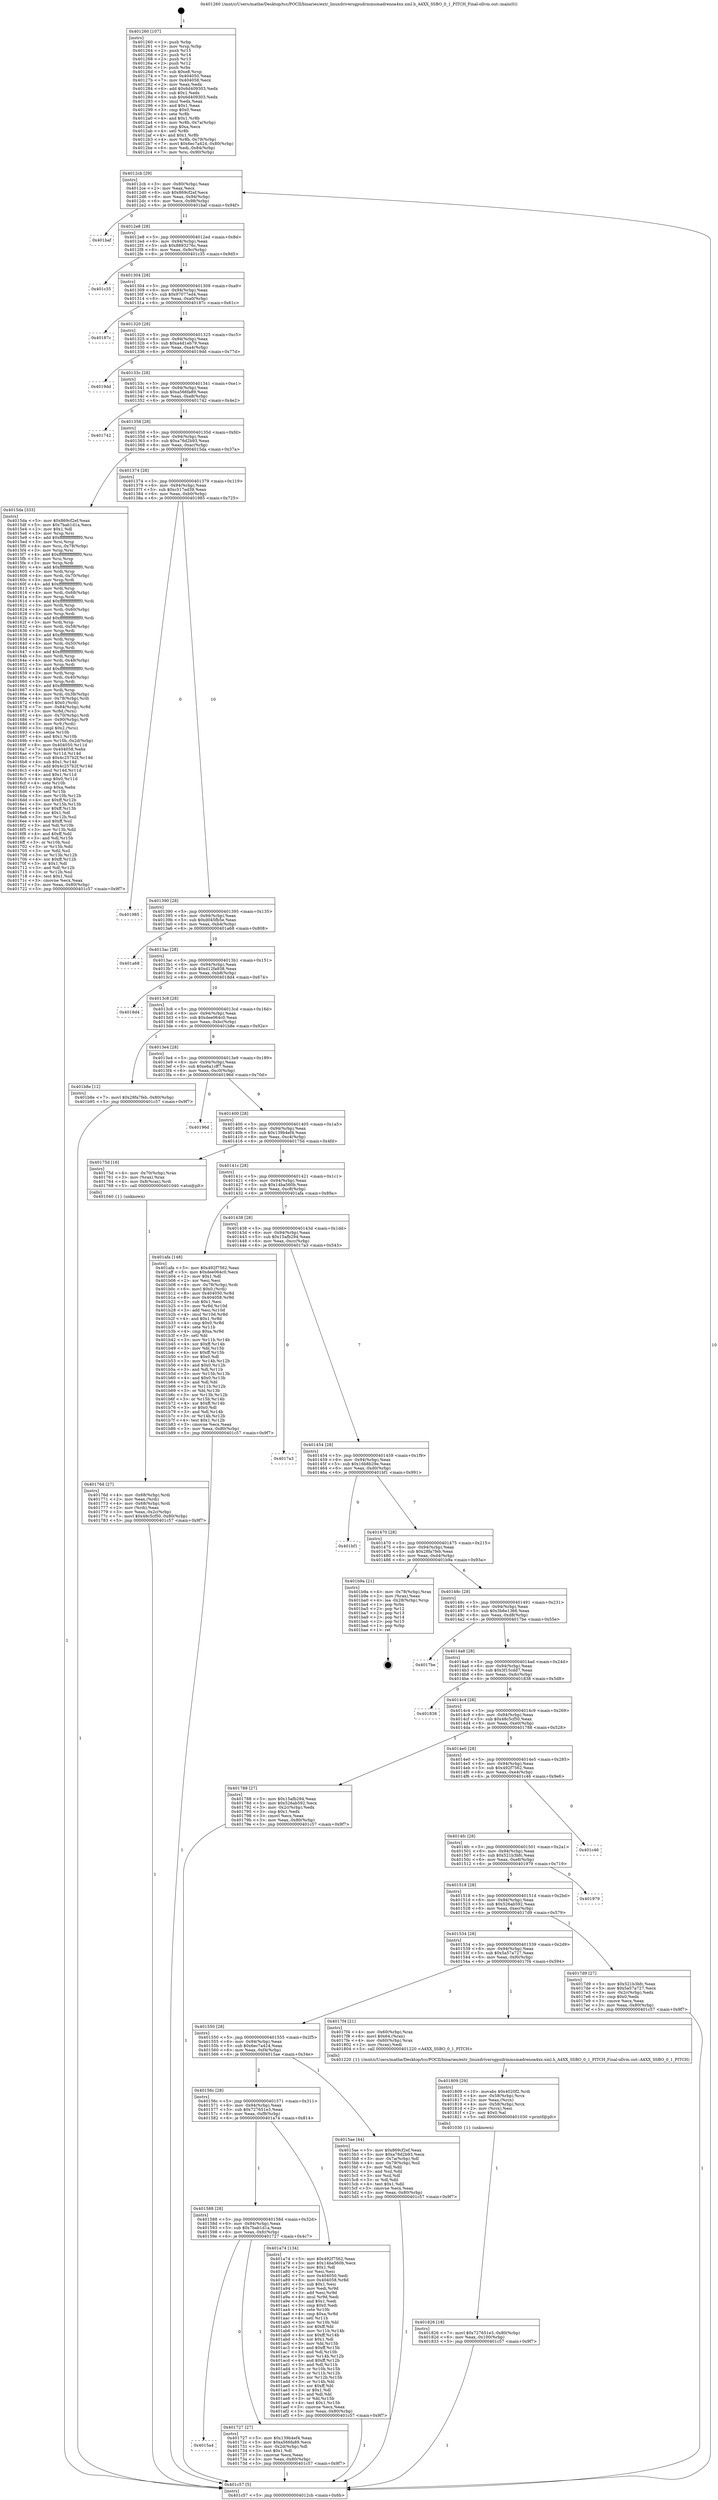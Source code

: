 digraph "0x401260" {
  label = "0x401260 (/mnt/c/Users/mathe/Desktop/tcc/POCII/binaries/extr_linuxdriversgpudrmmsmadrenoa4xx.xml.h_A4XX_SSBO_0_1_PITCH_Final-ollvm.out::main(0))"
  labelloc = "t"
  node[shape=record]

  Entry [label="",width=0.3,height=0.3,shape=circle,fillcolor=black,style=filled]
  "0x4012cb" [label="{
     0x4012cb [29]\l
     | [instrs]\l
     &nbsp;&nbsp;0x4012cb \<+3\>: mov -0x80(%rbp),%eax\l
     &nbsp;&nbsp;0x4012ce \<+2\>: mov %eax,%ecx\l
     &nbsp;&nbsp;0x4012d0 \<+6\>: sub $0x869cf2ef,%ecx\l
     &nbsp;&nbsp;0x4012d6 \<+6\>: mov %eax,-0x94(%rbp)\l
     &nbsp;&nbsp;0x4012dc \<+6\>: mov %ecx,-0x98(%rbp)\l
     &nbsp;&nbsp;0x4012e2 \<+6\>: je 0000000000401baf \<main+0x94f\>\l
  }"]
  "0x401baf" [label="{
     0x401baf\l
  }", style=dashed]
  "0x4012e8" [label="{
     0x4012e8 [28]\l
     | [instrs]\l
     &nbsp;&nbsp;0x4012e8 \<+5\>: jmp 00000000004012ed \<main+0x8d\>\l
     &nbsp;&nbsp;0x4012ed \<+6\>: mov -0x94(%rbp),%eax\l
     &nbsp;&nbsp;0x4012f3 \<+5\>: sub $0x8893276c,%eax\l
     &nbsp;&nbsp;0x4012f8 \<+6\>: mov %eax,-0x9c(%rbp)\l
     &nbsp;&nbsp;0x4012fe \<+6\>: je 0000000000401c35 \<main+0x9d5\>\l
  }"]
  Exit [label="",width=0.3,height=0.3,shape=circle,fillcolor=black,style=filled,peripheries=2]
  "0x401c35" [label="{
     0x401c35\l
  }", style=dashed]
  "0x401304" [label="{
     0x401304 [28]\l
     | [instrs]\l
     &nbsp;&nbsp;0x401304 \<+5\>: jmp 0000000000401309 \<main+0xa9\>\l
     &nbsp;&nbsp;0x401309 \<+6\>: mov -0x94(%rbp),%eax\l
     &nbsp;&nbsp;0x40130f \<+5\>: sub $0x97077ed4,%eax\l
     &nbsp;&nbsp;0x401314 \<+6\>: mov %eax,-0xa0(%rbp)\l
     &nbsp;&nbsp;0x40131a \<+6\>: je 000000000040187c \<main+0x61c\>\l
  }"]
  "0x401826" [label="{
     0x401826 [18]\l
     | [instrs]\l
     &nbsp;&nbsp;0x401826 \<+7\>: movl $0x727651e3,-0x80(%rbp)\l
     &nbsp;&nbsp;0x40182d \<+6\>: mov %eax,-0x100(%rbp)\l
     &nbsp;&nbsp;0x401833 \<+5\>: jmp 0000000000401c57 \<main+0x9f7\>\l
  }"]
  "0x40187c" [label="{
     0x40187c\l
  }", style=dashed]
  "0x401320" [label="{
     0x401320 [28]\l
     | [instrs]\l
     &nbsp;&nbsp;0x401320 \<+5\>: jmp 0000000000401325 \<main+0xc5\>\l
     &nbsp;&nbsp;0x401325 \<+6\>: mov -0x94(%rbp),%eax\l
     &nbsp;&nbsp;0x40132b \<+5\>: sub $0xa4d1eb79,%eax\l
     &nbsp;&nbsp;0x401330 \<+6\>: mov %eax,-0xa4(%rbp)\l
     &nbsp;&nbsp;0x401336 \<+6\>: je 00000000004019dd \<main+0x77d\>\l
  }"]
  "0x401809" [label="{
     0x401809 [29]\l
     | [instrs]\l
     &nbsp;&nbsp;0x401809 \<+10\>: movabs $0x4020f2,%rdi\l
     &nbsp;&nbsp;0x401813 \<+4\>: mov -0x58(%rbp),%rcx\l
     &nbsp;&nbsp;0x401817 \<+2\>: mov %eax,(%rcx)\l
     &nbsp;&nbsp;0x401819 \<+4\>: mov -0x58(%rbp),%rcx\l
     &nbsp;&nbsp;0x40181d \<+2\>: mov (%rcx),%esi\l
     &nbsp;&nbsp;0x40181f \<+2\>: mov $0x0,%al\l
     &nbsp;&nbsp;0x401821 \<+5\>: call 0000000000401030 \<printf@plt\>\l
     | [calls]\l
     &nbsp;&nbsp;0x401030 \{1\} (unknown)\l
  }"]
  "0x4019dd" [label="{
     0x4019dd\l
  }", style=dashed]
  "0x40133c" [label="{
     0x40133c [28]\l
     | [instrs]\l
     &nbsp;&nbsp;0x40133c \<+5\>: jmp 0000000000401341 \<main+0xe1\>\l
     &nbsp;&nbsp;0x401341 \<+6\>: mov -0x94(%rbp),%eax\l
     &nbsp;&nbsp;0x401347 \<+5\>: sub $0xa566fa89,%eax\l
     &nbsp;&nbsp;0x40134c \<+6\>: mov %eax,-0xa8(%rbp)\l
     &nbsp;&nbsp;0x401352 \<+6\>: je 0000000000401742 \<main+0x4e2\>\l
  }"]
  "0x40176d" [label="{
     0x40176d [27]\l
     | [instrs]\l
     &nbsp;&nbsp;0x40176d \<+4\>: mov -0x68(%rbp),%rdi\l
     &nbsp;&nbsp;0x401771 \<+2\>: mov %eax,(%rdi)\l
     &nbsp;&nbsp;0x401773 \<+4\>: mov -0x68(%rbp),%rdi\l
     &nbsp;&nbsp;0x401777 \<+2\>: mov (%rdi),%eax\l
     &nbsp;&nbsp;0x401779 \<+3\>: mov %eax,-0x2c(%rbp)\l
     &nbsp;&nbsp;0x40177c \<+7\>: movl $0x48c5cf50,-0x80(%rbp)\l
     &nbsp;&nbsp;0x401783 \<+5\>: jmp 0000000000401c57 \<main+0x9f7\>\l
  }"]
  "0x401742" [label="{
     0x401742\l
  }", style=dashed]
  "0x401358" [label="{
     0x401358 [28]\l
     | [instrs]\l
     &nbsp;&nbsp;0x401358 \<+5\>: jmp 000000000040135d \<main+0xfd\>\l
     &nbsp;&nbsp;0x40135d \<+6\>: mov -0x94(%rbp),%eax\l
     &nbsp;&nbsp;0x401363 \<+5\>: sub $0xa76d2b93,%eax\l
     &nbsp;&nbsp;0x401368 \<+6\>: mov %eax,-0xac(%rbp)\l
     &nbsp;&nbsp;0x40136e \<+6\>: je 00000000004015da \<main+0x37a\>\l
  }"]
  "0x4015a4" [label="{
     0x4015a4\l
  }", style=dashed]
  "0x4015da" [label="{
     0x4015da [333]\l
     | [instrs]\l
     &nbsp;&nbsp;0x4015da \<+5\>: mov $0x869cf2ef,%eax\l
     &nbsp;&nbsp;0x4015df \<+5\>: mov $0x7bab1d1a,%ecx\l
     &nbsp;&nbsp;0x4015e4 \<+2\>: mov $0x1,%dl\l
     &nbsp;&nbsp;0x4015e6 \<+3\>: mov %rsp,%rsi\l
     &nbsp;&nbsp;0x4015e9 \<+4\>: add $0xfffffffffffffff0,%rsi\l
     &nbsp;&nbsp;0x4015ed \<+3\>: mov %rsi,%rsp\l
     &nbsp;&nbsp;0x4015f0 \<+4\>: mov %rsi,-0x78(%rbp)\l
     &nbsp;&nbsp;0x4015f4 \<+3\>: mov %rsp,%rsi\l
     &nbsp;&nbsp;0x4015f7 \<+4\>: add $0xfffffffffffffff0,%rsi\l
     &nbsp;&nbsp;0x4015fb \<+3\>: mov %rsi,%rsp\l
     &nbsp;&nbsp;0x4015fe \<+3\>: mov %rsp,%rdi\l
     &nbsp;&nbsp;0x401601 \<+4\>: add $0xfffffffffffffff0,%rdi\l
     &nbsp;&nbsp;0x401605 \<+3\>: mov %rdi,%rsp\l
     &nbsp;&nbsp;0x401608 \<+4\>: mov %rdi,-0x70(%rbp)\l
     &nbsp;&nbsp;0x40160c \<+3\>: mov %rsp,%rdi\l
     &nbsp;&nbsp;0x40160f \<+4\>: add $0xfffffffffffffff0,%rdi\l
     &nbsp;&nbsp;0x401613 \<+3\>: mov %rdi,%rsp\l
     &nbsp;&nbsp;0x401616 \<+4\>: mov %rdi,-0x68(%rbp)\l
     &nbsp;&nbsp;0x40161a \<+3\>: mov %rsp,%rdi\l
     &nbsp;&nbsp;0x40161d \<+4\>: add $0xfffffffffffffff0,%rdi\l
     &nbsp;&nbsp;0x401621 \<+3\>: mov %rdi,%rsp\l
     &nbsp;&nbsp;0x401624 \<+4\>: mov %rdi,-0x60(%rbp)\l
     &nbsp;&nbsp;0x401628 \<+3\>: mov %rsp,%rdi\l
     &nbsp;&nbsp;0x40162b \<+4\>: add $0xfffffffffffffff0,%rdi\l
     &nbsp;&nbsp;0x40162f \<+3\>: mov %rdi,%rsp\l
     &nbsp;&nbsp;0x401632 \<+4\>: mov %rdi,-0x58(%rbp)\l
     &nbsp;&nbsp;0x401636 \<+3\>: mov %rsp,%rdi\l
     &nbsp;&nbsp;0x401639 \<+4\>: add $0xfffffffffffffff0,%rdi\l
     &nbsp;&nbsp;0x40163d \<+3\>: mov %rdi,%rsp\l
     &nbsp;&nbsp;0x401640 \<+4\>: mov %rdi,-0x50(%rbp)\l
     &nbsp;&nbsp;0x401644 \<+3\>: mov %rsp,%rdi\l
     &nbsp;&nbsp;0x401647 \<+4\>: add $0xfffffffffffffff0,%rdi\l
     &nbsp;&nbsp;0x40164b \<+3\>: mov %rdi,%rsp\l
     &nbsp;&nbsp;0x40164e \<+4\>: mov %rdi,-0x48(%rbp)\l
     &nbsp;&nbsp;0x401652 \<+3\>: mov %rsp,%rdi\l
     &nbsp;&nbsp;0x401655 \<+4\>: add $0xfffffffffffffff0,%rdi\l
     &nbsp;&nbsp;0x401659 \<+3\>: mov %rdi,%rsp\l
     &nbsp;&nbsp;0x40165c \<+4\>: mov %rdi,-0x40(%rbp)\l
     &nbsp;&nbsp;0x401660 \<+3\>: mov %rsp,%rdi\l
     &nbsp;&nbsp;0x401663 \<+4\>: add $0xfffffffffffffff0,%rdi\l
     &nbsp;&nbsp;0x401667 \<+3\>: mov %rdi,%rsp\l
     &nbsp;&nbsp;0x40166a \<+4\>: mov %rdi,-0x38(%rbp)\l
     &nbsp;&nbsp;0x40166e \<+4\>: mov -0x78(%rbp),%rdi\l
     &nbsp;&nbsp;0x401672 \<+6\>: movl $0x0,(%rdi)\l
     &nbsp;&nbsp;0x401678 \<+7\>: mov -0x84(%rbp),%r8d\l
     &nbsp;&nbsp;0x40167f \<+3\>: mov %r8d,(%rsi)\l
     &nbsp;&nbsp;0x401682 \<+4\>: mov -0x70(%rbp),%rdi\l
     &nbsp;&nbsp;0x401686 \<+7\>: mov -0x90(%rbp),%r9\l
     &nbsp;&nbsp;0x40168d \<+3\>: mov %r9,(%rdi)\l
     &nbsp;&nbsp;0x401690 \<+3\>: cmpl $0x2,(%rsi)\l
     &nbsp;&nbsp;0x401693 \<+4\>: setne %r10b\l
     &nbsp;&nbsp;0x401697 \<+4\>: and $0x1,%r10b\l
     &nbsp;&nbsp;0x40169b \<+4\>: mov %r10b,-0x2d(%rbp)\l
     &nbsp;&nbsp;0x40169f \<+8\>: mov 0x404050,%r11d\l
     &nbsp;&nbsp;0x4016a7 \<+7\>: mov 0x404058,%ebx\l
     &nbsp;&nbsp;0x4016ae \<+3\>: mov %r11d,%r14d\l
     &nbsp;&nbsp;0x4016b1 \<+7\>: sub $0x4c257b2f,%r14d\l
     &nbsp;&nbsp;0x4016b8 \<+4\>: sub $0x1,%r14d\l
     &nbsp;&nbsp;0x4016bc \<+7\>: add $0x4c257b2f,%r14d\l
     &nbsp;&nbsp;0x4016c3 \<+4\>: imul %r14d,%r11d\l
     &nbsp;&nbsp;0x4016c7 \<+4\>: and $0x1,%r11d\l
     &nbsp;&nbsp;0x4016cb \<+4\>: cmp $0x0,%r11d\l
     &nbsp;&nbsp;0x4016cf \<+4\>: sete %r10b\l
     &nbsp;&nbsp;0x4016d3 \<+3\>: cmp $0xa,%ebx\l
     &nbsp;&nbsp;0x4016d6 \<+4\>: setl %r15b\l
     &nbsp;&nbsp;0x4016da \<+3\>: mov %r10b,%r12b\l
     &nbsp;&nbsp;0x4016dd \<+4\>: xor $0xff,%r12b\l
     &nbsp;&nbsp;0x4016e1 \<+3\>: mov %r15b,%r13b\l
     &nbsp;&nbsp;0x4016e4 \<+4\>: xor $0xff,%r13b\l
     &nbsp;&nbsp;0x4016e8 \<+3\>: xor $0x1,%dl\l
     &nbsp;&nbsp;0x4016eb \<+3\>: mov %r12b,%sil\l
     &nbsp;&nbsp;0x4016ee \<+4\>: and $0xff,%sil\l
     &nbsp;&nbsp;0x4016f2 \<+3\>: and %dl,%r10b\l
     &nbsp;&nbsp;0x4016f5 \<+3\>: mov %r13b,%dil\l
     &nbsp;&nbsp;0x4016f8 \<+4\>: and $0xff,%dil\l
     &nbsp;&nbsp;0x4016fc \<+3\>: and %dl,%r15b\l
     &nbsp;&nbsp;0x4016ff \<+3\>: or %r10b,%sil\l
     &nbsp;&nbsp;0x401702 \<+3\>: or %r15b,%dil\l
     &nbsp;&nbsp;0x401705 \<+3\>: xor %dil,%sil\l
     &nbsp;&nbsp;0x401708 \<+3\>: or %r13b,%r12b\l
     &nbsp;&nbsp;0x40170b \<+4\>: xor $0xff,%r12b\l
     &nbsp;&nbsp;0x40170f \<+3\>: or $0x1,%dl\l
     &nbsp;&nbsp;0x401712 \<+3\>: and %dl,%r12b\l
     &nbsp;&nbsp;0x401715 \<+3\>: or %r12b,%sil\l
     &nbsp;&nbsp;0x401718 \<+4\>: test $0x1,%sil\l
     &nbsp;&nbsp;0x40171c \<+3\>: cmovne %ecx,%eax\l
     &nbsp;&nbsp;0x40171f \<+3\>: mov %eax,-0x80(%rbp)\l
     &nbsp;&nbsp;0x401722 \<+5\>: jmp 0000000000401c57 \<main+0x9f7\>\l
  }"]
  "0x401374" [label="{
     0x401374 [28]\l
     | [instrs]\l
     &nbsp;&nbsp;0x401374 \<+5\>: jmp 0000000000401379 \<main+0x119\>\l
     &nbsp;&nbsp;0x401379 \<+6\>: mov -0x94(%rbp),%eax\l
     &nbsp;&nbsp;0x40137f \<+5\>: sub $0xc517ed39,%eax\l
     &nbsp;&nbsp;0x401384 \<+6\>: mov %eax,-0xb0(%rbp)\l
     &nbsp;&nbsp;0x40138a \<+6\>: je 0000000000401985 \<main+0x725\>\l
  }"]
  "0x401727" [label="{
     0x401727 [27]\l
     | [instrs]\l
     &nbsp;&nbsp;0x401727 \<+5\>: mov $0x139b4ef4,%eax\l
     &nbsp;&nbsp;0x40172c \<+5\>: mov $0xa566fa89,%ecx\l
     &nbsp;&nbsp;0x401731 \<+3\>: mov -0x2d(%rbp),%dl\l
     &nbsp;&nbsp;0x401734 \<+3\>: test $0x1,%dl\l
     &nbsp;&nbsp;0x401737 \<+3\>: cmovne %ecx,%eax\l
     &nbsp;&nbsp;0x40173a \<+3\>: mov %eax,-0x80(%rbp)\l
     &nbsp;&nbsp;0x40173d \<+5\>: jmp 0000000000401c57 \<main+0x9f7\>\l
  }"]
  "0x401985" [label="{
     0x401985\l
  }", style=dashed]
  "0x401390" [label="{
     0x401390 [28]\l
     | [instrs]\l
     &nbsp;&nbsp;0x401390 \<+5\>: jmp 0000000000401395 \<main+0x135\>\l
     &nbsp;&nbsp;0x401395 \<+6\>: mov -0x94(%rbp),%eax\l
     &nbsp;&nbsp;0x40139b \<+5\>: sub $0xd045fb5e,%eax\l
     &nbsp;&nbsp;0x4013a0 \<+6\>: mov %eax,-0xb4(%rbp)\l
     &nbsp;&nbsp;0x4013a6 \<+6\>: je 0000000000401a68 \<main+0x808\>\l
  }"]
  "0x401588" [label="{
     0x401588 [28]\l
     | [instrs]\l
     &nbsp;&nbsp;0x401588 \<+5\>: jmp 000000000040158d \<main+0x32d\>\l
     &nbsp;&nbsp;0x40158d \<+6\>: mov -0x94(%rbp),%eax\l
     &nbsp;&nbsp;0x401593 \<+5\>: sub $0x7bab1d1a,%eax\l
     &nbsp;&nbsp;0x401598 \<+6\>: mov %eax,-0xfc(%rbp)\l
     &nbsp;&nbsp;0x40159e \<+6\>: je 0000000000401727 \<main+0x4c7\>\l
  }"]
  "0x401a68" [label="{
     0x401a68\l
  }", style=dashed]
  "0x4013ac" [label="{
     0x4013ac [28]\l
     | [instrs]\l
     &nbsp;&nbsp;0x4013ac \<+5\>: jmp 00000000004013b1 \<main+0x151\>\l
     &nbsp;&nbsp;0x4013b1 \<+6\>: mov -0x94(%rbp),%eax\l
     &nbsp;&nbsp;0x4013b7 \<+5\>: sub $0xd12fa938,%eax\l
     &nbsp;&nbsp;0x4013bc \<+6\>: mov %eax,-0xb8(%rbp)\l
     &nbsp;&nbsp;0x4013c2 \<+6\>: je 00000000004018d4 \<main+0x674\>\l
  }"]
  "0x401a74" [label="{
     0x401a74 [134]\l
     | [instrs]\l
     &nbsp;&nbsp;0x401a74 \<+5\>: mov $0x492f7562,%eax\l
     &nbsp;&nbsp;0x401a79 \<+5\>: mov $0x14ba560b,%ecx\l
     &nbsp;&nbsp;0x401a7e \<+2\>: mov $0x1,%dl\l
     &nbsp;&nbsp;0x401a80 \<+2\>: xor %esi,%esi\l
     &nbsp;&nbsp;0x401a82 \<+7\>: mov 0x404050,%edi\l
     &nbsp;&nbsp;0x401a89 \<+8\>: mov 0x404058,%r8d\l
     &nbsp;&nbsp;0x401a91 \<+3\>: sub $0x1,%esi\l
     &nbsp;&nbsp;0x401a94 \<+3\>: mov %edi,%r9d\l
     &nbsp;&nbsp;0x401a97 \<+3\>: add %esi,%r9d\l
     &nbsp;&nbsp;0x401a9a \<+4\>: imul %r9d,%edi\l
     &nbsp;&nbsp;0x401a9e \<+3\>: and $0x1,%edi\l
     &nbsp;&nbsp;0x401aa1 \<+3\>: cmp $0x0,%edi\l
     &nbsp;&nbsp;0x401aa4 \<+4\>: sete %r10b\l
     &nbsp;&nbsp;0x401aa8 \<+4\>: cmp $0xa,%r8d\l
     &nbsp;&nbsp;0x401aac \<+4\>: setl %r11b\l
     &nbsp;&nbsp;0x401ab0 \<+3\>: mov %r10b,%bl\l
     &nbsp;&nbsp;0x401ab3 \<+3\>: xor $0xff,%bl\l
     &nbsp;&nbsp;0x401ab6 \<+3\>: mov %r11b,%r14b\l
     &nbsp;&nbsp;0x401ab9 \<+4\>: xor $0xff,%r14b\l
     &nbsp;&nbsp;0x401abd \<+3\>: xor $0x1,%dl\l
     &nbsp;&nbsp;0x401ac0 \<+3\>: mov %bl,%r15b\l
     &nbsp;&nbsp;0x401ac3 \<+4\>: and $0xff,%r15b\l
     &nbsp;&nbsp;0x401ac7 \<+3\>: and %dl,%r10b\l
     &nbsp;&nbsp;0x401aca \<+3\>: mov %r14b,%r12b\l
     &nbsp;&nbsp;0x401acd \<+4\>: and $0xff,%r12b\l
     &nbsp;&nbsp;0x401ad1 \<+3\>: and %dl,%r11b\l
     &nbsp;&nbsp;0x401ad4 \<+3\>: or %r10b,%r15b\l
     &nbsp;&nbsp;0x401ad7 \<+3\>: or %r11b,%r12b\l
     &nbsp;&nbsp;0x401ada \<+3\>: xor %r12b,%r15b\l
     &nbsp;&nbsp;0x401add \<+3\>: or %r14b,%bl\l
     &nbsp;&nbsp;0x401ae0 \<+3\>: xor $0xff,%bl\l
     &nbsp;&nbsp;0x401ae3 \<+3\>: or $0x1,%dl\l
     &nbsp;&nbsp;0x401ae6 \<+2\>: and %dl,%bl\l
     &nbsp;&nbsp;0x401ae8 \<+3\>: or %bl,%r15b\l
     &nbsp;&nbsp;0x401aeb \<+4\>: test $0x1,%r15b\l
     &nbsp;&nbsp;0x401aef \<+3\>: cmovne %ecx,%eax\l
     &nbsp;&nbsp;0x401af2 \<+3\>: mov %eax,-0x80(%rbp)\l
     &nbsp;&nbsp;0x401af5 \<+5\>: jmp 0000000000401c57 \<main+0x9f7\>\l
  }"]
  "0x4018d4" [label="{
     0x4018d4\l
  }", style=dashed]
  "0x4013c8" [label="{
     0x4013c8 [28]\l
     | [instrs]\l
     &nbsp;&nbsp;0x4013c8 \<+5\>: jmp 00000000004013cd \<main+0x16d\>\l
     &nbsp;&nbsp;0x4013cd \<+6\>: mov -0x94(%rbp),%eax\l
     &nbsp;&nbsp;0x4013d3 \<+5\>: sub $0xdee064c0,%eax\l
     &nbsp;&nbsp;0x4013d8 \<+6\>: mov %eax,-0xbc(%rbp)\l
     &nbsp;&nbsp;0x4013de \<+6\>: je 0000000000401b8e \<main+0x92e\>\l
  }"]
  "0x401260" [label="{
     0x401260 [107]\l
     | [instrs]\l
     &nbsp;&nbsp;0x401260 \<+1\>: push %rbp\l
     &nbsp;&nbsp;0x401261 \<+3\>: mov %rsp,%rbp\l
     &nbsp;&nbsp;0x401264 \<+2\>: push %r15\l
     &nbsp;&nbsp;0x401266 \<+2\>: push %r14\l
     &nbsp;&nbsp;0x401268 \<+2\>: push %r13\l
     &nbsp;&nbsp;0x40126a \<+2\>: push %r12\l
     &nbsp;&nbsp;0x40126c \<+1\>: push %rbx\l
     &nbsp;&nbsp;0x40126d \<+7\>: sub $0xe8,%rsp\l
     &nbsp;&nbsp;0x401274 \<+7\>: mov 0x404050,%eax\l
     &nbsp;&nbsp;0x40127b \<+7\>: mov 0x404058,%ecx\l
     &nbsp;&nbsp;0x401282 \<+2\>: mov %eax,%edx\l
     &nbsp;&nbsp;0x401284 \<+6\>: add $0x6d409303,%edx\l
     &nbsp;&nbsp;0x40128a \<+3\>: sub $0x1,%edx\l
     &nbsp;&nbsp;0x40128d \<+6\>: sub $0x6d409303,%edx\l
     &nbsp;&nbsp;0x401293 \<+3\>: imul %edx,%eax\l
     &nbsp;&nbsp;0x401296 \<+3\>: and $0x1,%eax\l
     &nbsp;&nbsp;0x401299 \<+3\>: cmp $0x0,%eax\l
     &nbsp;&nbsp;0x40129c \<+4\>: sete %r8b\l
     &nbsp;&nbsp;0x4012a0 \<+4\>: and $0x1,%r8b\l
     &nbsp;&nbsp;0x4012a4 \<+4\>: mov %r8b,-0x7a(%rbp)\l
     &nbsp;&nbsp;0x4012a8 \<+3\>: cmp $0xa,%ecx\l
     &nbsp;&nbsp;0x4012ab \<+4\>: setl %r8b\l
     &nbsp;&nbsp;0x4012af \<+4\>: and $0x1,%r8b\l
     &nbsp;&nbsp;0x4012b3 \<+4\>: mov %r8b,-0x79(%rbp)\l
     &nbsp;&nbsp;0x4012b7 \<+7\>: movl $0x6ec7a424,-0x80(%rbp)\l
     &nbsp;&nbsp;0x4012be \<+6\>: mov %edi,-0x84(%rbp)\l
     &nbsp;&nbsp;0x4012c4 \<+7\>: mov %rsi,-0x90(%rbp)\l
  }"]
  "0x401b8e" [label="{
     0x401b8e [12]\l
     | [instrs]\l
     &nbsp;&nbsp;0x401b8e \<+7\>: movl $0x28fa7feb,-0x80(%rbp)\l
     &nbsp;&nbsp;0x401b95 \<+5\>: jmp 0000000000401c57 \<main+0x9f7\>\l
  }"]
  "0x4013e4" [label="{
     0x4013e4 [28]\l
     | [instrs]\l
     &nbsp;&nbsp;0x4013e4 \<+5\>: jmp 00000000004013e9 \<main+0x189\>\l
     &nbsp;&nbsp;0x4013e9 \<+6\>: mov -0x94(%rbp),%eax\l
     &nbsp;&nbsp;0x4013ef \<+5\>: sub $0xe6a1cff7,%eax\l
     &nbsp;&nbsp;0x4013f4 \<+6\>: mov %eax,-0xc0(%rbp)\l
     &nbsp;&nbsp;0x4013fa \<+6\>: je 000000000040196d \<main+0x70d\>\l
  }"]
  "0x401c57" [label="{
     0x401c57 [5]\l
     | [instrs]\l
     &nbsp;&nbsp;0x401c57 \<+5\>: jmp 00000000004012cb \<main+0x6b\>\l
  }"]
  "0x40196d" [label="{
     0x40196d\l
  }", style=dashed]
  "0x401400" [label="{
     0x401400 [28]\l
     | [instrs]\l
     &nbsp;&nbsp;0x401400 \<+5\>: jmp 0000000000401405 \<main+0x1a5\>\l
     &nbsp;&nbsp;0x401405 \<+6\>: mov -0x94(%rbp),%eax\l
     &nbsp;&nbsp;0x40140b \<+5\>: sub $0x139b4ef4,%eax\l
     &nbsp;&nbsp;0x401410 \<+6\>: mov %eax,-0xc4(%rbp)\l
     &nbsp;&nbsp;0x401416 \<+6\>: je 000000000040175d \<main+0x4fd\>\l
  }"]
  "0x40156c" [label="{
     0x40156c [28]\l
     | [instrs]\l
     &nbsp;&nbsp;0x40156c \<+5\>: jmp 0000000000401571 \<main+0x311\>\l
     &nbsp;&nbsp;0x401571 \<+6\>: mov -0x94(%rbp),%eax\l
     &nbsp;&nbsp;0x401577 \<+5\>: sub $0x727651e3,%eax\l
     &nbsp;&nbsp;0x40157c \<+6\>: mov %eax,-0xf8(%rbp)\l
     &nbsp;&nbsp;0x401582 \<+6\>: je 0000000000401a74 \<main+0x814\>\l
  }"]
  "0x40175d" [label="{
     0x40175d [16]\l
     | [instrs]\l
     &nbsp;&nbsp;0x40175d \<+4\>: mov -0x70(%rbp),%rax\l
     &nbsp;&nbsp;0x401761 \<+3\>: mov (%rax),%rax\l
     &nbsp;&nbsp;0x401764 \<+4\>: mov 0x8(%rax),%rdi\l
     &nbsp;&nbsp;0x401768 \<+5\>: call 0000000000401040 \<atoi@plt\>\l
     | [calls]\l
     &nbsp;&nbsp;0x401040 \{1\} (unknown)\l
  }"]
  "0x40141c" [label="{
     0x40141c [28]\l
     | [instrs]\l
     &nbsp;&nbsp;0x40141c \<+5\>: jmp 0000000000401421 \<main+0x1c1\>\l
     &nbsp;&nbsp;0x401421 \<+6\>: mov -0x94(%rbp),%eax\l
     &nbsp;&nbsp;0x401427 \<+5\>: sub $0x14ba560b,%eax\l
     &nbsp;&nbsp;0x40142c \<+6\>: mov %eax,-0xc8(%rbp)\l
     &nbsp;&nbsp;0x401432 \<+6\>: je 0000000000401afa \<main+0x89a\>\l
  }"]
  "0x4015ae" [label="{
     0x4015ae [44]\l
     | [instrs]\l
     &nbsp;&nbsp;0x4015ae \<+5\>: mov $0x869cf2ef,%eax\l
     &nbsp;&nbsp;0x4015b3 \<+5\>: mov $0xa76d2b93,%ecx\l
     &nbsp;&nbsp;0x4015b8 \<+3\>: mov -0x7a(%rbp),%dl\l
     &nbsp;&nbsp;0x4015bb \<+4\>: mov -0x79(%rbp),%sil\l
     &nbsp;&nbsp;0x4015bf \<+3\>: mov %dl,%dil\l
     &nbsp;&nbsp;0x4015c2 \<+3\>: and %sil,%dil\l
     &nbsp;&nbsp;0x4015c5 \<+3\>: xor %sil,%dl\l
     &nbsp;&nbsp;0x4015c8 \<+3\>: or %dl,%dil\l
     &nbsp;&nbsp;0x4015cb \<+4\>: test $0x1,%dil\l
     &nbsp;&nbsp;0x4015cf \<+3\>: cmovne %ecx,%eax\l
     &nbsp;&nbsp;0x4015d2 \<+3\>: mov %eax,-0x80(%rbp)\l
     &nbsp;&nbsp;0x4015d5 \<+5\>: jmp 0000000000401c57 \<main+0x9f7\>\l
  }"]
  "0x401afa" [label="{
     0x401afa [148]\l
     | [instrs]\l
     &nbsp;&nbsp;0x401afa \<+5\>: mov $0x492f7562,%eax\l
     &nbsp;&nbsp;0x401aff \<+5\>: mov $0xdee064c0,%ecx\l
     &nbsp;&nbsp;0x401b04 \<+2\>: mov $0x1,%dl\l
     &nbsp;&nbsp;0x401b06 \<+2\>: xor %esi,%esi\l
     &nbsp;&nbsp;0x401b08 \<+4\>: mov -0x78(%rbp),%rdi\l
     &nbsp;&nbsp;0x401b0c \<+6\>: movl $0x0,(%rdi)\l
     &nbsp;&nbsp;0x401b12 \<+8\>: mov 0x404050,%r8d\l
     &nbsp;&nbsp;0x401b1a \<+8\>: mov 0x404058,%r9d\l
     &nbsp;&nbsp;0x401b22 \<+3\>: sub $0x1,%esi\l
     &nbsp;&nbsp;0x401b25 \<+3\>: mov %r8d,%r10d\l
     &nbsp;&nbsp;0x401b28 \<+3\>: add %esi,%r10d\l
     &nbsp;&nbsp;0x401b2b \<+4\>: imul %r10d,%r8d\l
     &nbsp;&nbsp;0x401b2f \<+4\>: and $0x1,%r8d\l
     &nbsp;&nbsp;0x401b33 \<+4\>: cmp $0x0,%r8d\l
     &nbsp;&nbsp;0x401b37 \<+4\>: sete %r11b\l
     &nbsp;&nbsp;0x401b3b \<+4\>: cmp $0xa,%r9d\l
     &nbsp;&nbsp;0x401b3f \<+3\>: setl %bl\l
     &nbsp;&nbsp;0x401b42 \<+3\>: mov %r11b,%r14b\l
     &nbsp;&nbsp;0x401b45 \<+4\>: xor $0xff,%r14b\l
     &nbsp;&nbsp;0x401b49 \<+3\>: mov %bl,%r15b\l
     &nbsp;&nbsp;0x401b4c \<+4\>: xor $0xff,%r15b\l
     &nbsp;&nbsp;0x401b50 \<+3\>: xor $0x0,%dl\l
     &nbsp;&nbsp;0x401b53 \<+3\>: mov %r14b,%r12b\l
     &nbsp;&nbsp;0x401b56 \<+4\>: and $0x0,%r12b\l
     &nbsp;&nbsp;0x401b5a \<+3\>: and %dl,%r11b\l
     &nbsp;&nbsp;0x401b5d \<+3\>: mov %r15b,%r13b\l
     &nbsp;&nbsp;0x401b60 \<+4\>: and $0x0,%r13b\l
     &nbsp;&nbsp;0x401b64 \<+2\>: and %dl,%bl\l
     &nbsp;&nbsp;0x401b66 \<+3\>: or %r11b,%r12b\l
     &nbsp;&nbsp;0x401b69 \<+3\>: or %bl,%r13b\l
     &nbsp;&nbsp;0x401b6c \<+3\>: xor %r13b,%r12b\l
     &nbsp;&nbsp;0x401b6f \<+3\>: or %r15b,%r14b\l
     &nbsp;&nbsp;0x401b72 \<+4\>: xor $0xff,%r14b\l
     &nbsp;&nbsp;0x401b76 \<+3\>: or $0x0,%dl\l
     &nbsp;&nbsp;0x401b79 \<+3\>: and %dl,%r14b\l
     &nbsp;&nbsp;0x401b7c \<+3\>: or %r14b,%r12b\l
     &nbsp;&nbsp;0x401b7f \<+4\>: test $0x1,%r12b\l
     &nbsp;&nbsp;0x401b83 \<+3\>: cmovne %ecx,%eax\l
     &nbsp;&nbsp;0x401b86 \<+3\>: mov %eax,-0x80(%rbp)\l
     &nbsp;&nbsp;0x401b89 \<+5\>: jmp 0000000000401c57 \<main+0x9f7\>\l
  }"]
  "0x401438" [label="{
     0x401438 [28]\l
     | [instrs]\l
     &nbsp;&nbsp;0x401438 \<+5\>: jmp 000000000040143d \<main+0x1dd\>\l
     &nbsp;&nbsp;0x40143d \<+6\>: mov -0x94(%rbp),%eax\l
     &nbsp;&nbsp;0x401443 \<+5\>: sub $0x15afb294,%eax\l
     &nbsp;&nbsp;0x401448 \<+6\>: mov %eax,-0xcc(%rbp)\l
     &nbsp;&nbsp;0x40144e \<+6\>: je 00000000004017a3 \<main+0x543\>\l
  }"]
  "0x401550" [label="{
     0x401550 [28]\l
     | [instrs]\l
     &nbsp;&nbsp;0x401550 \<+5\>: jmp 0000000000401555 \<main+0x2f5\>\l
     &nbsp;&nbsp;0x401555 \<+6\>: mov -0x94(%rbp),%eax\l
     &nbsp;&nbsp;0x40155b \<+5\>: sub $0x6ec7a424,%eax\l
     &nbsp;&nbsp;0x401560 \<+6\>: mov %eax,-0xf4(%rbp)\l
     &nbsp;&nbsp;0x401566 \<+6\>: je 00000000004015ae \<main+0x34e\>\l
  }"]
  "0x4017a3" [label="{
     0x4017a3\l
  }", style=dashed]
  "0x401454" [label="{
     0x401454 [28]\l
     | [instrs]\l
     &nbsp;&nbsp;0x401454 \<+5\>: jmp 0000000000401459 \<main+0x1f9\>\l
     &nbsp;&nbsp;0x401459 \<+6\>: mov -0x94(%rbp),%eax\l
     &nbsp;&nbsp;0x40145f \<+5\>: sub $0x16b8b29e,%eax\l
     &nbsp;&nbsp;0x401464 \<+6\>: mov %eax,-0xd0(%rbp)\l
     &nbsp;&nbsp;0x40146a \<+6\>: je 0000000000401bf1 \<main+0x991\>\l
  }"]
  "0x4017f4" [label="{
     0x4017f4 [21]\l
     | [instrs]\l
     &nbsp;&nbsp;0x4017f4 \<+4\>: mov -0x60(%rbp),%rax\l
     &nbsp;&nbsp;0x4017f8 \<+6\>: movl $0x64,(%rax)\l
     &nbsp;&nbsp;0x4017fe \<+4\>: mov -0x60(%rbp),%rax\l
     &nbsp;&nbsp;0x401802 \<+2\>: mov (%rax),%edi\l
     &nbsp;&nbsp;0x401804 \<+5\>: call 0000000000401220 \<A4XX_SSBO_0_1_PITCH\>\l
     | [calls]\l
     &nbsp;&nbsp;0x401220 \{1\} (/mnt/c/Users/mathe/Desktop/tcc/POCII/binaries/extr_linuxdriversgpudrmmsmadrenoa4xx.xml.h_A4XX_SSBO_0_1_PITCH_Final-ollvm.out::A4XX_SSBO_0_1_PITCH)\l
  }"]
  "0x401bf1" [label="{
     0x401bf1\l
  }", style=dashed]
  "0x401470" [label="{
     0x401470 [28]\l
     | [instrs]\l
     &nbsp;&nbsp;0x401470 \<+5\>: jmp 0000000000401475 \<main+0x215\>\l
     &nbsp;&nbsp;0x401475 \<+6\>: mov -0x94(%rbp),%eax\l
     &nbsp;&nbsp;0x40147b \<+5\>: sub $0x28fa7feb,%eax\l
     &nbsp;&nbsp;0x401480 \<+6\>: mov %eax,-0xd4(%rbp)\l
     &nbsp;&nbsp;0x401486 \<+6\>: je 0000000000401b9a \<main+0x93a\>\l
  }"]
  "0x401534" [label="{
     0x401534 [28]\l
     | [instrs]\l
     &nbsp;&nbsp;0x401534 \<+5\>: jmp 0000000000401539 \<main+0x2d9\>\l
     &nbsp;&nbsp;0x401539 \<+6\>: mov -0x94(%rbp),%eax\l
     &nbsp;&nbsp;0x40153f \<+5\>: sub $0x5a57a727,%eax\l
     &nbsp;&nbsp;0x401544 \<+6\>: mov %eax,-0xf0(%rbp)\l
     &nbsp;&nbsp;0x40154a \<+6\>: je 00000000004017f4 \<main+0x594\>\l
  }"]
  "0x401b9a" [label="{
     0x401b9a [21]\l
     | [instrs]\l
     &nbsp;&nbsp;0x401b9a \<+4\>: mov -0x78(%rbp),%rax\l
     &nbsp;&nbsp;0x401b9e \<+2\>: mov (%rax),%eax\l
     &nbsp;&nbsp;0x401ba0 \<+4\>: lea -0x28(%rbp),%rsp\l
     &nbsp;&nbsp;0x401ba4 \<+1\>: pop %rbx\l
     &nbsp;&nbsp;0x401ba5 \<+2\>: pop %r12\l
     &nbsp;&nbsp;0x401ba7 \<+2\>: pop %r13\l
     &nbsp;&nbsp;0x401ba9 \<+2\>: pop %r14\l
     &nbsp;&nbsp;0x401bab \<+2\>: pop %r15\l
     &nbsp;&nbsp;0x401bad \<+1\>: pop %rbp\l
     &nbsp;&nbsp;0x401bae \<+1\>: ret\l
  }"]
  "0x40148c" [label="{
     0x40148c [28]\l
     | [instrs]\l
     &nbsp;&nbsp;0x40148c \<+5\>: jmp 0000000000401491 \<main+0x231\>\l
     &nbsp;&nbsp;0x401491 \<+6\>: mov -0x94(%rbp),%eax\l
     &nbsp;&nbsp;0x401497 \<+5\>: sub $0x3b6e1366,%eax\l
     &nbsp;&nbsp;0x40149c \<+6\>: mov %eax,-0xd8(%rbp)\l
     &nbsp;&nbsp;0x4014a2 \<+6\>: je 00000000004017be \<main+0x55e\>\l
  }"]
  "0x4017d9" [label="{
     0x4017d9 [27]\l
     | [instrs]\l
     &nbsp;&nbsp;0x4017d9 \<+5\>: mov $0x521b3bfc,%eax\l
     &nbsp;&nbsp;0x4017de \<+5\>: mov $0x5a57a727,%ecx\l
     &nbsp;&nbsp;0x4017e3 \<+3\>: mov -0x2c(%rbp),%edx\l
     &nbsp;&nbsp;0x4017e6 \<+3\>: cmp $0x0,%edx\l
     &nbsp;&nbsp;0x4017e9 \<+3\>: cmove %ecx,%eax\l
     &nbsp;&nbsp;0x4017ec \<+3\>: mov %eax,-0x80(%rbp)\l
     &nbsp;&nbsp;0x4017ef \<+5\>: jmp 0000000000401c57 \<main+0x9f7\>\l
  }"]
  "0x4017be" [label="{
     0x4017be\l
  }", style=dashed]
  "0x4014a8" [label="{
     0x4014a8 [28]\l
     | [instrs]\l
     &nbsp;&nbsp;0x4014a8 \<+5\>: jmp 00000000004014ad \<main+0x24d\>\l
     &nbsp;&nbsp;0x4014ad \<+6\>: mov -0x94(%rbp),%eax\l
     &nbsp;&nbsp;0x4014b3 \<+5\>: sub $0x3f15cdd7,%eax\l
     &nbsp;&nbsp;0x4014b8 \<+6\>: mov %eax,-0xdc(%rbp)\l
     &nbsp;&nbsp;0x4014be \<+6\>: je 0000000000401838 \<main+0x5d8\>\l
  }"]
  "0x401518" [label="{
     0x401518 [28]\l
     | [instrs]\l
     &nbsp;&nbsp;0x401518 \<+5\>: jmp 000000000040151d \<main+0x2bd\>\l
     &nbsp;&nbsp;0x40151d \<+6\>: mov -0x94(%rbp),%eax\l
     &nbsp;&nbsp;0x401523 \<+5\>: sub $0x526ab592,%eax\l
     &nbsp;&nbsp;0x401528 \<+6\>: mov %eax,-0xec(%rbp)\l
     &nbsp;&nbsp;0x40152e \<+6\>: je 00000000004017d9 \<main+0x579\>\l
  }"]
  "0x401838" [label="{
     0x401838\l
  }", style=dashed]
  "0x4014c4" [label="{
     0x4014c4 [28]\l
     | [instrs]\l
     &nbsp;&nbsp;0x4014c4 \<+5\>: jmp 00000000004014c9 \<main+0x269\>\l
     &nbsp;&nbsp;0x4014c9 \<+6\>: mov -0x94(%rbp),%eax\l
     &nbsp;&nbsp;0x4014cf \<+5\>: sub $0x48c5cf50,%eax\l
     &nbsp;&nbsp;0x4014d4 \<+6\>: mov %eax,-0xe0(%rbp)\l
     &nbsp;&nbsp;0x4014da \<+6\>: je 0000000000401788 \<main+0x528\>\l
  }"]
  "0x401979" [label="{
     0x401979\l
  }", style=dashed]
  "0x401788" [label="{
     0x401788 [27]\l
     | [instrs]\l
     &nbsp;&nbsp;0x401788 \<+5\>: mov $0x15afb294,%eax\l
     &nbsp;&nbsp;0x40178d \<+5\>: mov $0x526ab592,%ecx\l
     &nbsp;&nbsp;0x401792 \<+3\>: mov -0x2c(%rbp),%edx\l
     &nbsp;&nbsp;0x401795 \<+3\>: cmp $0x1,%edx\l
     &nbsp;&nbsp;0x401798 \<+3\>: cmovl %ecx,%eax\l
     &nbsp;&nbsp;0x40179b \<+3\>: mov %eax,-0x80(%rbp)\l
     &nbsp;&nbsp;0x40179e \<+5\>: jmp 0000000000401c57 \<main+0x9f7\>\l
  }"]
  "0x4014e0" [label="{
     0x4014e0 [28]\l
     | [instrs]\l
     &nbsp;&nbsp;0x4014e0 \<+5\>: jmp 00000000004014e5 \<main+0x285\>\l
     &nbsp;&nbsp;0x4014e5 \<+6\>: mov -0x94(%rbp),%eax\l
     &nbsp;&nbsp;0x4014eb \<+5\>: sub $0x492f7562,%eax\l
     &nbsp;&nbsp;0x4014f0 \<+6\>: mov %eax,-0xe4(%rbp)\l
     &nbsp;&nbsp;0x4014f6 \<+6\>: je 0000000000401c46 \<main+0x9e6\>\l
  }"]
  "0x4014fc" [label="{
     0x4014fc [28]\l
     | [instrs]\l
     &nbsp;&nbsp;0x4014fc \<+5\>: jmp 0000000000401501 \<main+0x2a1\>\l
     &nbsp;&nbsp;0x401501 \<+6\>: mov -0x94(%rbp),%eax\l
     &nbsp;&nbsp;0x401507 \<+5\>: sub $0x521b3bfc,%eax\l
     &nbsp;&nbsp;0x40150c \<+6\>: mov %eax,-0xe8(%rbp)\l
     &nbsp;&nbsp;0x401512 \<+6\>: je 0000000000401979 \<main+0x719\>\l
  }"]
  "0x401c46" [label="{
     0x401c46\l
  }", style=dashed]
  Entry -> "0x401260" [label=" 1"]
  "0x4012cb" -> "0x401baf" [label=" 0"]
  "0x4012cb" -> "0x4012e8" [label=" 11"]
  "0x401b9a" -> Exit [label=" 1"]
  "0x4012e8" -> "0x401c35" [label=" 0"]
  "0x4012e8" -> "0x401304" [label=" 11"]
  "0x401b8e" -> "0x401c57" [label=" 1"]
  "0x401304" -> "0x40187c" [label=" 0"]
  "0x401304" -> "0x401320" [label=" 11"]
  "0x401afa" -> "0x401c57" [label=" 1"]
  "0x401320" -> "0x4019dd" [label=" 0"]
  "0x401320" -> "0x40133c" [label=" 11"]
  "0x401a74" -> "0x401c57" [label=" 1"]
  "0x40133c" -> "0x401742" [label=" 0"]
  "0x40133c" -> "0x401358" [label=" 11"]
  "0x401826" -> "0x401c57" [label=" 1"]
  "0x401358" -> "0x4015da" [label=" 1"]
  "0x401358" -> "0x401374" [label=" 10"]
  "0x401809" -> "0x401826" [label=" 1"]
  "0x401374" -> "0x401985" [label=" 0"]
  "0x401374" -> "0x401390" [label=" 10"]
  "0x4017f4" -> "0x401809" [label=" 1"]
  "0x401390" -> "0x401a68" [label=" 0"]
  "0x401390" -> "0x4013ac" [label=" 10"]
  "0x401788" -> "0x401c57" [label=" 1"]
  "0x4013ac" -> "0x4018d4" [label=" 0"]
  "0x4013ac" -> "0x4013c8" [label=" 10"]
  "0x40176d" -> "0x401c57" [label=" 1"]
  "0x4013c8" -> "0x401b8e" [label=" 1"]
  "0x4013c8" -> "0x4013e4" [label=" 9"]
  "0x401588" -> "0x4015a4" [label=" 0"]
  "0x4013e4" -> "0x40196d" [label=" 0"]
  "0x4013e4" -> "0x401400" [label=" 9"]
  "0x401588" -> "0x401727" [label=" 1"]
  "0x401400" -> "0x40175d" [label=" 1"]
  "0x401400" -> "0x40141c" [label=" 8"]
  "0x4017d9" -> "0x401c57" [label=" 1"]
  "0x40141c" -> "0x401afa" [label=" 1"]
  "0x40141c" -> "0x401438" [label=" 7"]
  "0x40156c" -> "0x401588" [label=" 1"]
  "0x401438" -> "0x4017a3" [label=" 0"]
  "0x401438" -> "0x401454" [label=" 7"]
  "0x40175d" -> "0x40176d" [label=" 1"]
  "0x401454" -> "0x401bf1" [label=" 0"]
  "0x401454" -> "0x401470" [label=" 7"]
  "0x4015da" -> "0x401c57" [label=" 1"]
  "0x401470" -> "0x401b9a" [label=" 1"]
  "0x401470" -> "0x40148c" [label=" 6"]
  "0x401c57" -> "0x4012cb" [label=" 10"]
  "0x40148c" -> "0x4017be" [label=" 0"]
  "0x40148c" -> "0x4014a8" [label=" 6"]
  "0x401260" -> "0x4012cb" [label=" 1"]
  "0x4014a8" -> "0x401838" [label=" 0"]
  "0x4014a8" -> "0x4014c4" [label=" 6"]
  "0x401550" -> "0x40156c" [label=" 2"]
  "0x4014c4" -> "0x401788" [label=" 1"]
  "0x4014c4" -> "0x4014e0" [label=" 5"]
  "0x401550" -> "0x4015ae" [label=" 1"]
  "0x4014e0" -> "0x401c46" [label=" 0"]
  "0x4014e0" -> "0x4014fc" [label=" 5"]
  "0x40156c" -> "0x401a74" [label=" 1"]
  "0x4014fc" -> "0x401979" [label=" 0"]
  "0x4014fc" -> "0x401518" [label=" 5"]
  "0x4015ae" -> "0x401c57" [label=" 1"]
  "0x401518" -> "0x4017d9" [label=" 1"]
  "0x401518" -> "0x401534" [label=" 4"]
  "0x401727" -> "0x401c57" [label=" 1"]
  "0x401534" -> "0x4017f4" [label=" 1"]
  "0x401534" -> "0x401550" [label=" 3"]
}
